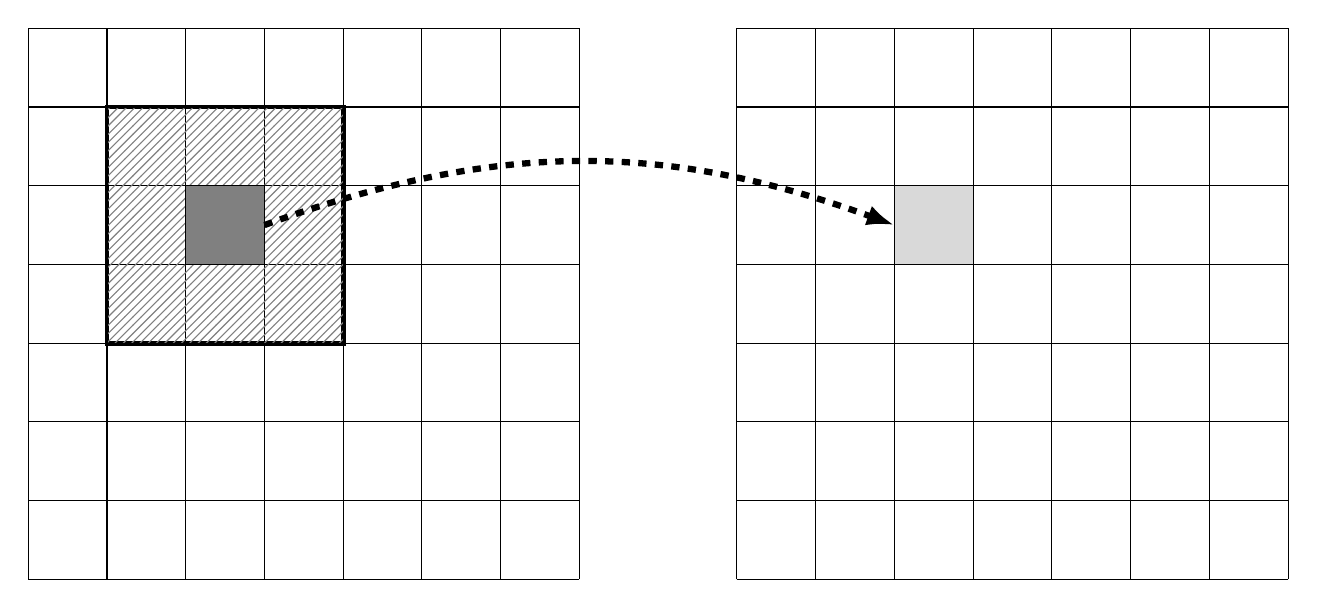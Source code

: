 % \tikzsetnextfilename{system-overview}
\begin{tikzpicture}[
    rounded corners=0mm,
    triangle/.style = {fill=blue!20, regular polygon, regular polygon sides=3 },
    node rotated/.style = {rotate=180},
    border rotated/.style = {shape border rotate=180}
]
    %coordinates
    \coordinate (orig)      at (0,0);

    \begin{pgfonlayer}{main}     
        % Window Size
        \draw[black,line width=0.6mm] (1,3) rectangle (4,6);
        \draw[pattern=north east lines, pattern color=gray] (1,3) rectangle (4,6);

        % Center Pixel
        \draw[fill=gray] (2,4) rectangle (3,5);
        \draw[fill=gray!30] (11,4) rectangle (12,5);

        % Arrows
        \path[draw,-{Latex[length=3.5mm]},line width=0.8mm,black,dashed] (3,4.5) to[bend angle=20, bend left] (11,4.5);


    \end{pgfonlayer}

    % Foreground
    \begin{pgfonlayer}{foreground}
        
    \end{pgfonlayer} 

    % Background
    \begin{pgfonlayer}{background}

        % Grid
        \draw[step=1cm,black,thin] (0,0) grid (7,7);
        \draw[step=1cm,black,thin] (9,0) grid (16,7);
    \end{pgfonlayer} 

\end{tikzpicture}